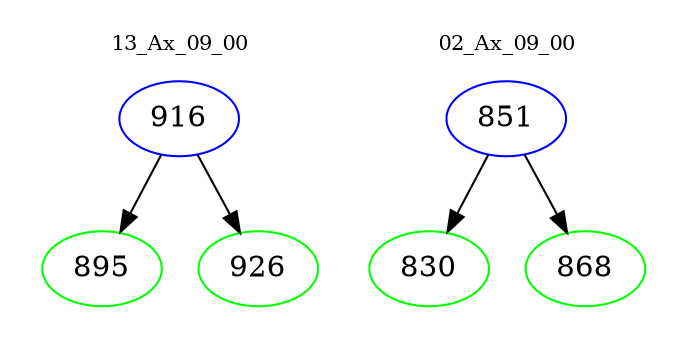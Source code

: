 digraph{
subgraph cluster_0 {
color = white
label = "13_Ax_09_00";
fontsize=10;
T0_916 [label="916", color="blue"]
T0_916 -> T0_895 [color="black"]
T0_895 [label="895", color="green"]
T0_916 -> T0_926 [color="black"]
T0_926 [label="926", color="green"]
}
subgraph cluster_1 {
color = white
label = "02_Ax_09_00";
fontsize=10;
T1_851 [label="851", color="blue"]
T1_851 -> T1_830 [color="black"]
T1_830 [label="830", color="green"]
T1_851 -> T1_868 [color="black"]
T1_868 [label="868", color="green"]
}
}
